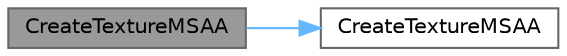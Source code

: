digraph "CreateTextureMSAA"
{
 // INTERACTIVE_SVG=YES
 // LATEX_PDF_SIZE
  bgcolor="transparent";
  edge [fontname=Helvetica,fontsize=10,labelfontname=Helvetica,labelfontsize=10];
  node [fontname=Helvetica,fontsize=10,shape=box,height=0.2,width=0.4];
  rankdir="LR";
  Node1 [id="Node000001",label="CreateTextureMSAA",height=0.2,width=0.4,color="gray40", fillcolor="grey60", style="filled", fontcolor="black",tooltip=" "];
  Node1 -> Node2 [id="edge1_Node000001_Node000002",color="steelblue1",style="solid",tooltip=" "];
  Node2 [id="Node000002",label="CreateTextureMSAA",height=0.2,width=0.4,color="grey40", fillcolor="white", style="filled",URL="$d6/d45/RenderGraphUtils_8h.html#a96f0ea854c08a5e1838c19c9445ef44d",tooltip=" "];
}
